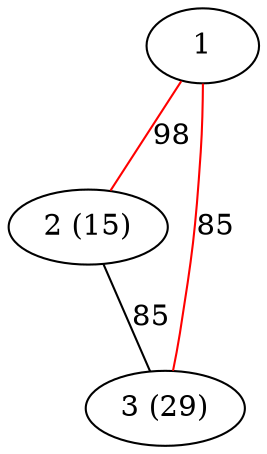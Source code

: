 graph g {
1 -- 2 [label=98 color=red]
1 -- 3 [label=85 color=red]
2 -- 3 [label=85 color=black]
2 [label="2 (15)"]
3 [label="3 (29)"]
}